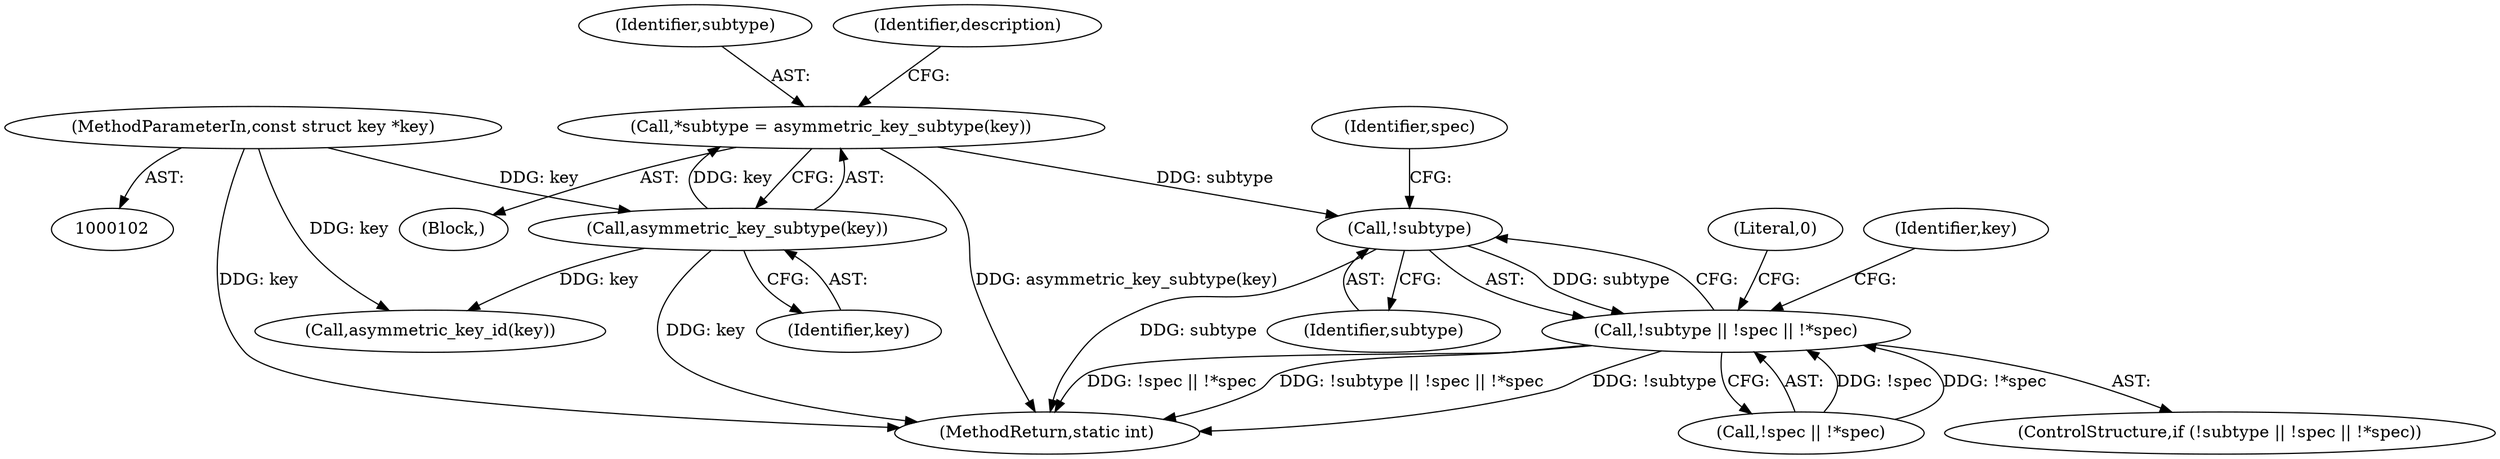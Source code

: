 digraph "0_linux_c06cfb08b88dfbe13be44a69ae2fdc3a7c902d81@pointer" {
"1000125" [label="(Call,!subtype)"];
"1000107" [label="(Call,*subtype = asymmetric_key_subtype(key))"];
"1000109" [label="(Call,asymmetric_key_subtype(key))"];
"1000103" [label="(MethodParameterIn,const struct key *key)"];
"1000124" [label="(Call,!subtype || !spec || !*spec)"];
"1000108" [label="(Identifier,subtype)"];
"1000201" [label="(MethodReturn,static int)"];
"1000105" [label="(Block,)"];
"1000103" [label="(MethodParameterIn,const struct key *key)"];
"1000179" [label="(Call,asymmetric_key_id(key))"];
"1000126" [label="(Identifier,subtype)"];
"1000123" [label="(ControlStructure,if (!subtype || !spec || !*spec))"];
"1000124" [label="(Call,!subtype || !spec || !*spec)"];
"1000110" [label="(Identifier,key)"];
"1000109" [label="(Call,asymmetric_key_subtype(key))"];
"1000107" [label="(Call,*subtype = asymmetric_key_subtype(key))"];
"1000129" [label="(Identifier,spec)"];
"1000127" [label="(Call,!spec || !*spec)"];
"1000125" [label="(Call,!subtype)"];
"1000113" [label="(Identifier,description)"];
"1000134" [label="(Literal,0)"];
"1000138" [label="(Identifier,key)"];
"1000125" -> "1000124"  [label="AST: "];
"1000125" -> "1000126"  [label="CFG: "];
"1000126" -> "1000125"  [label="AST: "];
"1000129" -> "1000125"  [label="CFG: "];
"1000124" -> "1000125"  [label="CFG: "];
"1000125" -> "1000201"  [label="DDG: subtype"];
"1000125" -> "1000124"  [label="DDG: subtype"];
"1000107" -> "1000125"  [label="DDG: subtype"];
"1000107" -> "1000105"  [label="AST: "];
"1000107" -> "1000109"  [label="CFG: "];
"1000108" -> "1000107"  [label="AST: "];
"1000109" -> "1000107"  [label="AST: "];
"1000113" -> "1000107"  [label="CFG: "];
"1000107" -> "1000201"  [label="DDG: asymmetric_key_subtype(key)"];
"1000109" -> "1000107"  [label="DDG: key"];
"1000109" -> "1000110"  [label="CFG: "];
"1000110" -> "1000109"  [label="AST: "];
"1000109" -> "1000201"  [label="DDG: key"];
"1000103" -> "1000109"  [label="DDG: key"];
"1000109" -> "1000179"  [label="DDG: key"];
"1000103" -> "1000102"  [label="AST: "];
"1000103" -> "1000201"  [label="DDG: key"];
"1000103" -> "1000179"  [label="DDG: key"];
"1000124" -> "1000123"  [label="AST: "];
"1000124" -> "1000127"  [label="CFG: "];
"1000127" -> "1000124"  [label="AST: "];
"1000134" -> "1000124"  [label="CFG: "];
"1000138" -> "1000124"  [label="CFG: "];
"1000124" -> "1000201"  [label="DDG: !subtype"];
"1000124" -> "1000201"  [label="DDG: !spec || !*spec"];
"1000124" -> "1000201"  [label="DDG: !subtype || !spec || !*spec"];
"1000127" -> "1000124"  [label="DDG: !spec"];
"1000127" -> "1000124"  [label="DDG: !*spec"];
}
